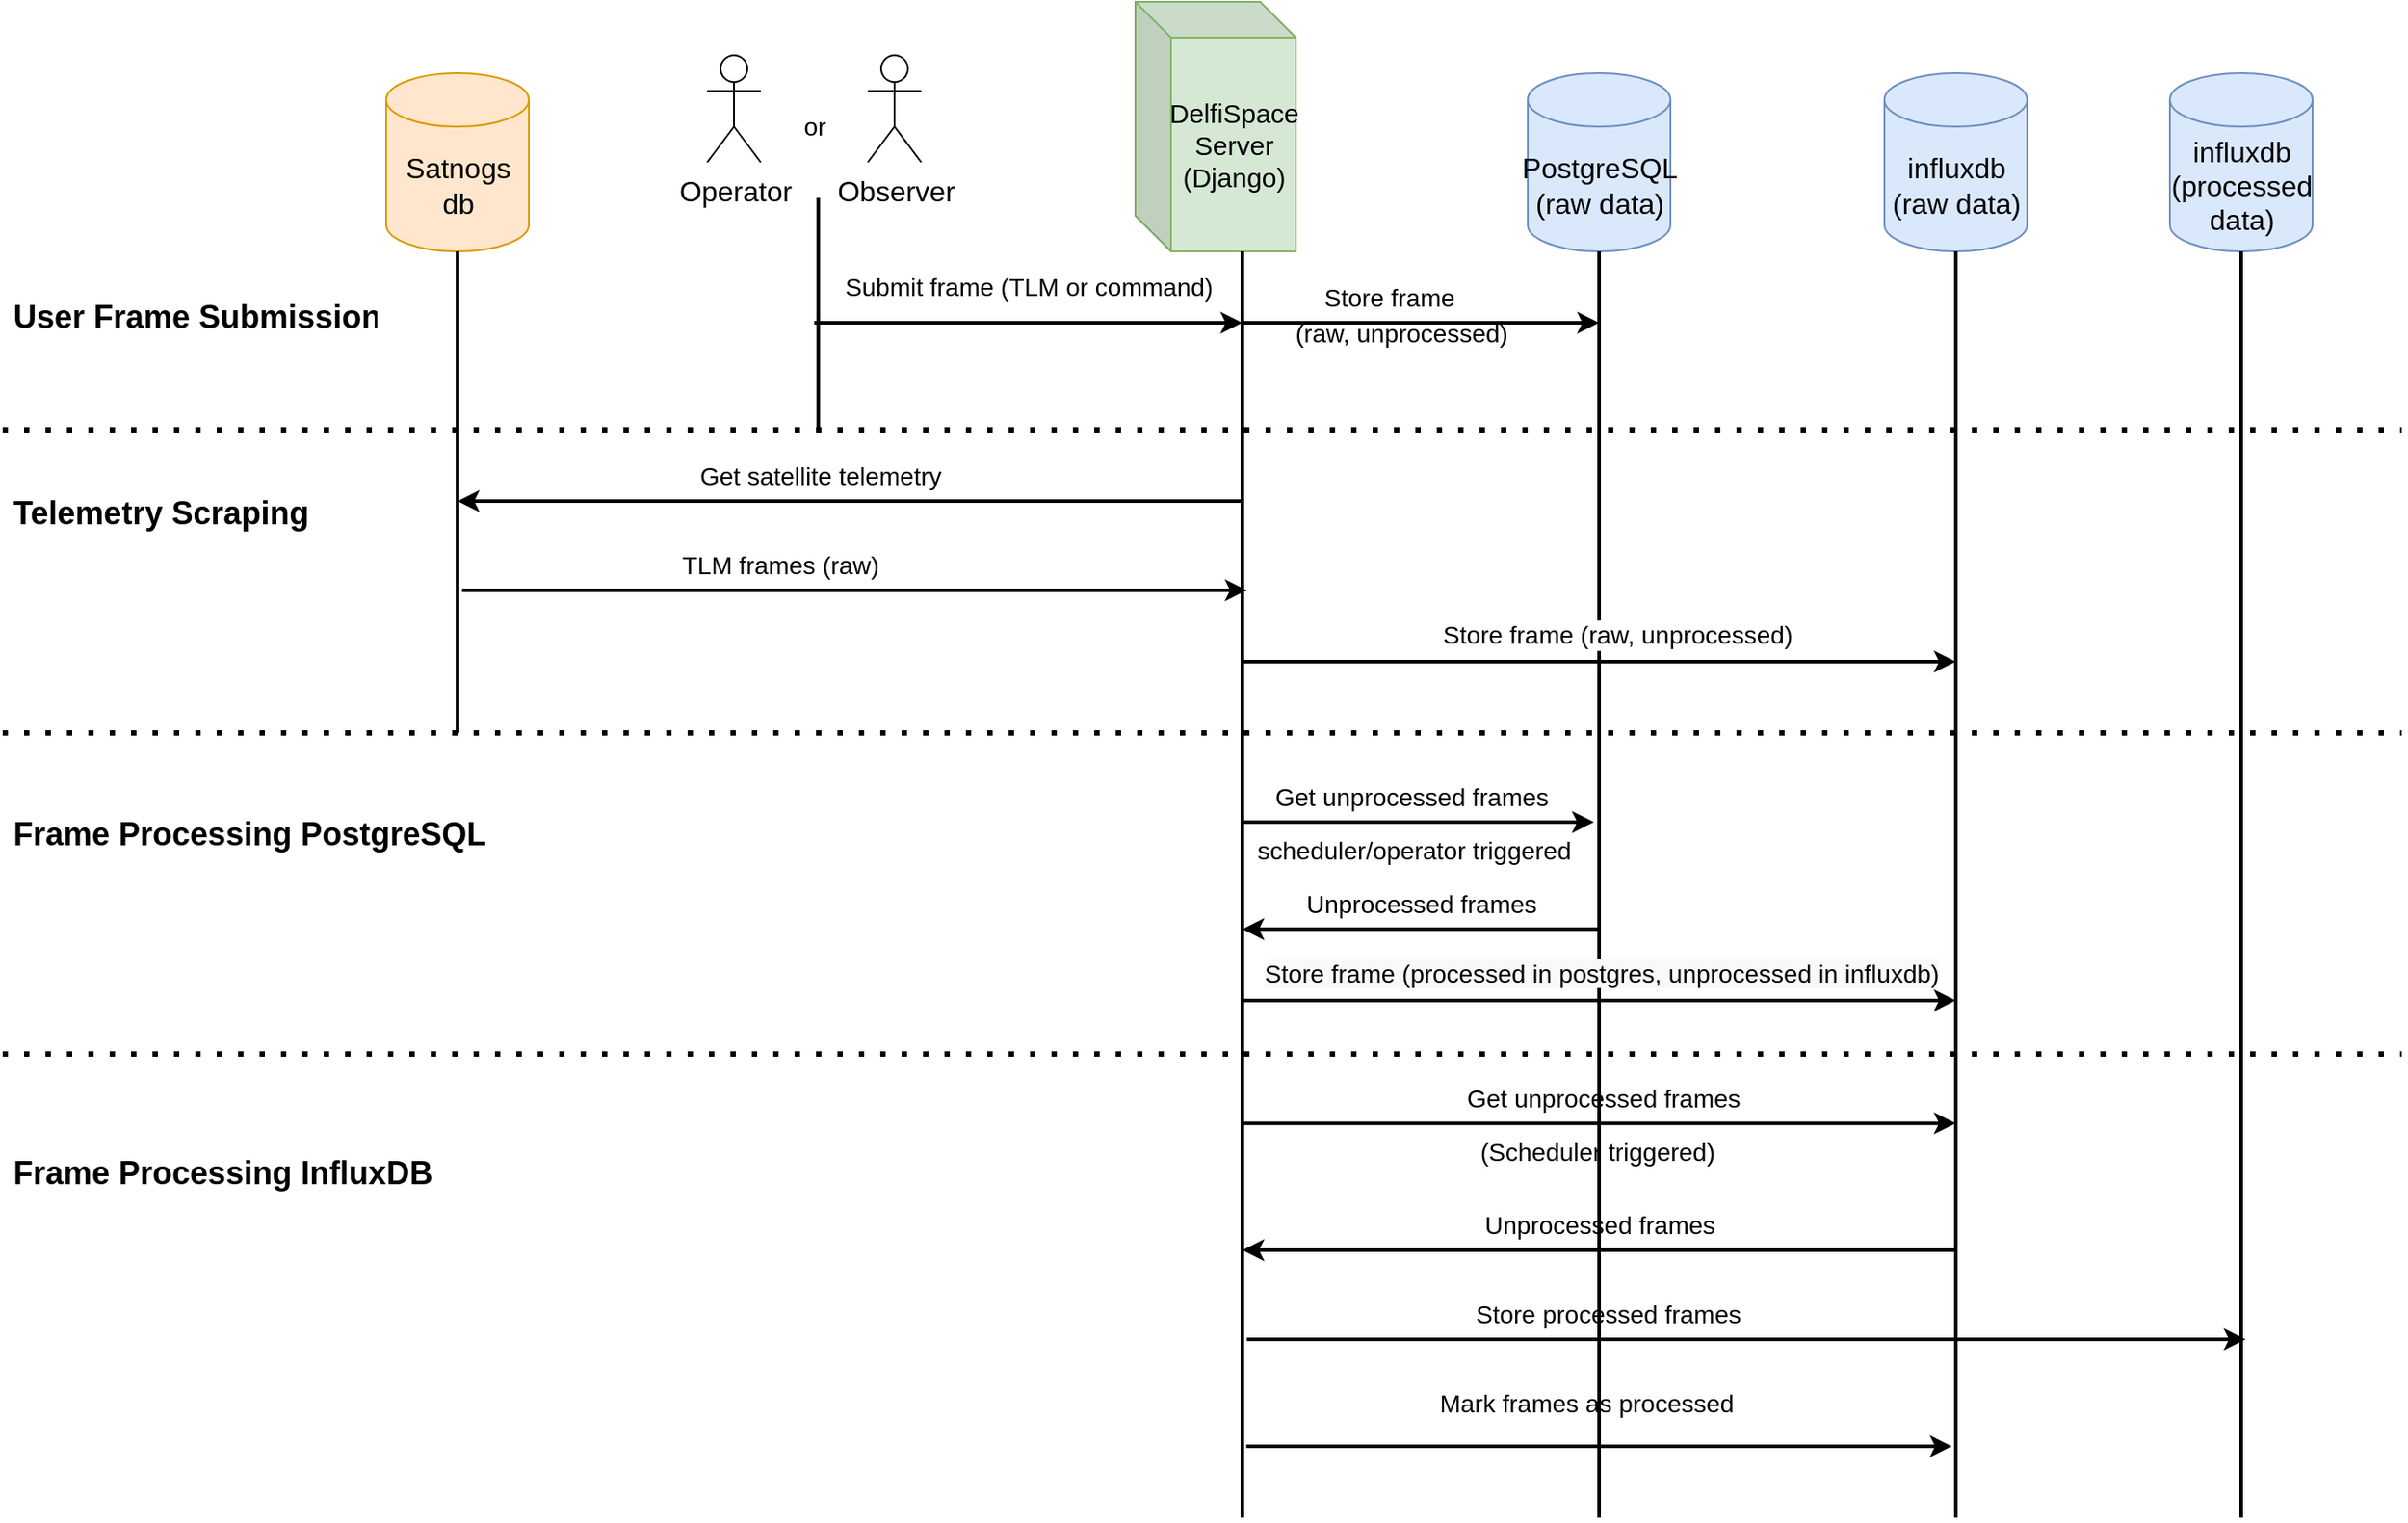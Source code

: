 <mxfile version="20.4.0" type="device"><diagram id="zyw0wGT2N31JtaAOkyFL" name="Page-1"><mxGraphModel dx="2276" dy="834" grid="1" gridSize="10" guides="1" tooltips="1" connect="1" arrows="1" fold="1" page="1" pageScale="1" pageWidth="850" pageHeight="1100" background="#ffffff" math="0" shadow="0"><root><mxCell id="0"/><mxCell id="1" parent="0"/><mxCell id="wMsgJ8QA_dztqKWrL2gc-1" value="&lt;font style=&quot;font-size: 16px;&quot;&gt;PostgreSQL&lt;br&gt;(raw data)&lt;/font&gt;" style="shape=cylinder3;whiteSpace=wrap;html=1;boundedLbl=1;backgroundOutline=1;size=15;fillColor=#dae8fc;strokeColor=#6c8ebf;" parent="1" vertex="1"><mxGeometry x="207.5" y="240" width="80" height="100" as="geometry"/></mxCell><mxCell id="wMsgJ8QA_dztqKWrL2gc-3" value="&lt;font style=&quot;font-size: 16px;&quot;&gt;Operator&lt;/font&gt;" style="shape=umlActor;verticalLabelPosition=bottom;verticalAlign=top;html=1;outlineConnect=0;" parent="1" vertex="1"><mxGeometry x="-252.5" y="230" width="30" height="60" as="geometry"/></mxCell><mxCell id="wMsgJ8QA_dztqKWrL2gc-6" value="&lt;font style=&quot;font-size: 16px;&quot;&gt;Observer&lt;/font&gt;" style="shape=umlActor;verticalLabelPosition=bottom;verticalAlign=top;html=1;outlineConnect=0;" parent="1" vertex="1"><mxGeometry x="-162.5" y="230" width="30" height="60" as="geometry"/></mxCell><mxCell id="wMsgJ8QA_dztqKWrL2gc-9" value="&lt;font style=&quot;font-size: 16px;&quot;&gt;Satnogs db&lt;/font&gt;" style="shape=cylinder3;whiteSpace=wrap;html=1;boundedLbl=1;backgroundOutline=1;size=15;fillColor=#ffe6cc;strokeColor=#d79b00;" parent="1" vertex="1"><mxGeometry x="-432.5" y="240" width="80" height="100" as="geometry"/></mxCell><mxCell id="wMsgJ8QA_dztqKWrL2gc-10" value="&lt;font style=&quot;font-size: 15px;&quot;&gt;DelfiSpace Server (Django)&lt;/font&gt;" style="shape=cube;whiteSpace=wrap;html=1;boundedLbl=1;backgroundOutline=1;darkOpacity=0.05;darkOpacity2=0.1;fillColor=#d5e8d4;strokeColor=#82b366;" parent="1" vertex="1"><mxGeometry x="-12.5" y="200" width="90" height="140" as="geometry"/></mxCell><mxCell id="wMsgJ8QA_dztqKWrL2gc-11" value="&lt;font style=&quot;font-size: 16px;&quot;&gt;influxdb&lt;br&gt;(processed data)&lt;/font&gt;" style="shape=cylinder3;whiteSpace=wrap;html=1;boundedLbl=1;backgroundOutline=1;size=15;fillColor=#dae8fc;strokeColor=#6c8ebf;" parent="1" vertex="1"><mxGeometry x="567.5" y="240" width="80" height="100" as="geometry"/></mxCell><mxCell id="wMsgJ8QA_dztqKWrL2gc-12" value="" style="endArrow=none;html=1;rounded=0;strokeWidth=2;" parent="1" edge="1"><mxGeometry width="50" height="50" relative="1" as="geometry"><mxPoint x="247.5" y="1050" as="sourcePoint"/><mxPoint x="247.5" y="340" as="targetPoint"/></mxGeometry></mxCell><mxCell id="wMsgJ8QA_dztqKWrL2gc-13" value="&lt;font style=&quot;font-size: 14px;&quot;&gt;or&lt;/font&gt;" style="text;html=1;strokeColor=none;fillColor=none;align=center;verticalAlign=middle;whiteSpace=wrap;rounded=0;" parent="1" vertex="1"><mxGeometry x="-222.5" y="255" width="60" height="30" as="geometry"/></mxCell><mxCell id="wMsgJ8QA_dztqKWrL2gc-14" value="" style="endArrow=none;html=1;rounded=0;strokeWidth=2;" parent="1" edge="1"><mxGeometry width="50" height="50" relative="1" as="geometry"><mxPoint x="47.5" y="1050" as="sourcePoint"/><mxPoint x="47.5" y="340" as="targetPoint"/><Array as="points"><mxPoint x="47.5" y="500"/></Array></mxGeometry></mxCell><mxCell id="wMsgJ8QA_dztqKWrL2gc-16" value="" style="endArrow=classic;html=1;rounded=0;strokeWidth=2;" parent="1" edge="1"><mxGeometry width="50" height="50" relative="1" as="geometry"><mxPoint x="-192.5" y="380" as="sourcePoint"/><mxPoint x="47.5" y="380" as="targetPoint"/></mxGeometry></mxCell><mxCell id="wMsgJ8QA_dztqKWrL2gc-17" value="Submit frame (TLM or command)" style="text;html=1;strokeColor=none;fillColor=none;align=center;verticalAlign=middle;whiteSpace=wrap;rounded=0;strokeWidth=1;fontSize=14;" parent="1" vertex="1"><mxGeometry x="-182.5" y="350" width="220" height="20" as="geometry"/></mxCell><mxCell id="wMsgJ8QA_dztqKWrL2gc-18" value="" style="endArrow=none;html=1;rounded=0;strokeWidth=2;" parent="1" edge="1"><mxGeometry width="50" height="50" relative="1" as="geometry"><mxPoint x="-190.24" y="440" as="sourcePoint"/><mxPoint x="-190.24" y="310" as="targetPoint"/></mxGeometry></mxCell><mxCell id="wMsgJ8QA_dztqKWrL2gc-21" value="" style="endArrow=classic;html=1;rounded=0;strokeWidth=2;" parent="1" edge="1"><mxGeometry width="50" height="50" relative="1" as="geometry"><mxPoint x="47.5" y="380" as="sourcePoint"/><mxPoint x="247.5" y="380" as="targetPoint"/></mxGeometry></mxCell><mxCell id="wMsgJ8QA_dztqKWrL2gc-22" value="Store frame" style="text;strokeColor=none;fillColor=none;align=left;verticalAlign=middle;spacingLeft=4;spacingRight=4;overflow=hidden;points=[[0,0.5],[1,0.5]];portConstraint=eastwest;rotatable=0;strokeWidth=1;fontSize=14;" parent="1" vertex="1"><mxGeometry x="87.5" y="350" width="100" height="30" as="geometry"/></mxCell><mxCell id="wMsgJ8QA_dztqKWrL2gc-23" value="" style="endArrow=classic;html=1;rounded=0;entryX=0.973;entryY=-0.001;entryDx=0;entryDy=0;entryPerimeter=0;strokeWidth=2;" parent="1" target="wMsgJ8QA_dztqKWrL2gc-30" edge="1"><mxGeometry width="50" height="50" relative="1" as="geometry"><mxPoint x="47.5" y="660" as="sourcePoint"/><mxPoint x="255" y="660" as="targetPoint"/></mxGeometry></mxCell><mxCell id="wMsgJ8QA_dztqKWrL2gc-24" value="Get unprocessed frames" style="text;strokeColor=none;fillColor=none;align=left;verticalAlign=middle;spacingLeft=4;spacingRight=4;overflow=hidden;points=[[0,0.5],[1,0.5]];portConstraint=eastwest;rotatable=0;strokeWidth=1;fontSize=14;" parent="1" vertex="1"><mxGeometry x="60" y="630" width="190" height="30" as="geometry"/></mxCell><mxCell id="wMsgJ8QA_dztqKWrL2gc-25" value="" style="endArrow=classic;html=1;rounded=0;strokeWidth=2;" parent="1" edge="1"><mxGeometry width="50" height="50" relative="1" as="geometry"><mxPoint x="247.5" y="720" as="sourcePoint"/><mxPoint x="47.5" y="720" as="targetPoint"/></mxGeometry></mxCell><mxCell id="wMsgJ8QA_dztqKWrL2gc-26" value="Unprocessed frames" style="text;strokeColor=none;fillColor=none;align=left;verticalAlign=middle;spacingLeft=4;spacingRight=4;overflow=hidden;points=[[0,0.5],[1,0.5]];portConstraint=eastwest;rotatable=0;strokeWidth=1;fontSize=14;" parent="1" vertex="1"><mxGeometry x="77.5" y="690" width="140" height="30" as="geometry"/></mxCell><mxCell id="wMsgJ8QA_dztqKWrL2gc-27" value="&lt;font style=&quot;font-size: 16px;&quot;&gt;influxdb&lt;br&gt;(raw data)&lt;/font&gt;" style="shape=cylinder3;whiteSpace=wrap;html=1;boundedLbl=1;backgroundOutline=1;size=15;fillColor=#dae8fc;strokeColor=#6c8ebf;" parent="1" vertex="1"><mxGeometry x="407.5" y="240" width="80" height="100" as="geometry"/></mxCell><mxCell id="wMsgJ8QA_dztqKWrL2gc-30" value="scheduler/operator triggered" style="text;strokeColor=none;fillColor=none;align=left;verticalAlign=middle;spacingLeft=4;spacingRight=4;overflow=hidden;points=[[0,0.5],[1,0.5]];portConstraint=eastwest;rotatable=0;strokeWidth=1;fontSize=14;" parent="1" vertex="1"><mxGeometry x="50" y="660" width="200" height="30" as="geometry"/></mxCell><mxCell id="wMsgJ8QA_dztqKWrL2gc-38" value="" style="endArrow=classic;html=1;rounded=0;strokeWidth=2;" parent="1" edge="1"><mxGeometry width="50" height="50" relative="1" as="geometry"><mxPoint x="47.5" y="760" as="sourcePoint"/><mxPoint x="447.5" y="760" as="targetPoint"/></mxGeometry></mxCell><mxCell id="wMsgJ8QA_dztqKWrL2gc-39" value="&lt;span style=&quot;color: rgb(0, 0, 0); font-family: Helvetica; font-size: 14px; font-style: normal; font-variant-ligatures: normal; font-variant-caps: normal; font-weight: 400; letter-spacing: normal; orphans: 2; text-align: left; text-indent: 0px; text-transform: none; widows: 2; word-spacing: 0px; -webkit-text-stroke-width: 0px; background-color: rgb(248, 249, 250); text-decoration-thickness: initial; text-decoration-style: initial; text-decoration-color: initial; float: none; display: inline !important;&quot;&gt;Store frame (processed in postgres, unprocessed in influxdb)&lt;/span&gt;" style="text;whiteSpace=wrap;html=1;strokeWidth=1;fontSize=14;" parent="1" vertex="1"><mxGeometry x="57.5" y="730" width="395" height="40" as="geometry"/></mxCell><mxCell id="wMsgJ8QA_dztqKWrL2gc-41" value="" style="endArrow=classic;html=1;rounded=0;strokeWidth=2;" parent="1" edge="1"><mxGeometry width="50" height="50" relative="1" as="geometry"><mxPoint x="447.5" y="900" as="sourcePoint"/><mxPoint x="47.5" y="900" as="targetPoint"/></mxGeometry></mxCell><mxCell id="wMsgJ8QA_dztqKWrL2gc-42" value="" style="endArrow=classic;html=1;rounded=0;strokeWidth=2;" parent="1" edge="1"><mxGeometry width="50" height="50" relative="1" as="geometry"><mxPoint x="47.5" y="828.82" as="sourcePoint"/><mxPoint x="447.5" y="828.82" as="targetPoint"/></mxGeometry></mxCell><mxCell id="wMsgJ8QA_dztqKWrL2gc-43" value="Get unprocessed frames" style="text;strokeColor=none;fillColor=none;align=left;verticalAlign=middle;spacingLeft=4;spacingRight=4;overflow=hidden;points=[[0,0.5],[1,0.5]];portConstraint=eastwest;rotatable=0;strokeWidth=1;fontSize=14;" parent="1" vertex="1"><mxGeometry x="167.5" y="798.82" width="190" height="30" as="geometry"/></mxCell><mxCell id="wMsgJ8QA_dztqKWrL2gc-44" value="Unprocessed frames" style="text;strokeColor=none;fillColor=none;align=left;verticalAlign=middle;spacingLeft=4;spacingRight=4;overflow=hidden;points=[[0,0.5],[1,0.5]];portConstraint=eastwest;rotatable=0;strokeWidth=1;fontSize=14;" parent="1" vertex="1"><mxGeometry x="177.5" y="870" width="190" height="30" as="geometry"/></mxCell><mxCell id="wMsgJ8QA_dztqKWrL2gc-45" value="" style="endArrow=classic;html=1;rounded=0;strokeWidth=2;" parent="1" edge="1"><mxGeometry width="50" height="50" relative="1" as="geometry"><mxPoint x="50" y="950" as="sourcePoint"/><mxPoint x="610" y="950" as="targetPoint"/></mxGeometry></mxCell><mxCell id="wMsgJ8QA_dztqKWrL2gc-46" value="Store processed frames" style="text;strokeColor=none;fillColor=none;align=left;verticalAlign=middle;spacingLeft=4;spacingRight=4;overflow=hidden;points=[[0,0.5],[1,0.5]];portConstraint=eastwest;rotatable=0;strokeWidth=1;fontSize=14;" parent="1" vertex="1"><mxGeometry x="172.5" y="920" width="200" height="30" as="geometry"/></mxCell><mxCell id="wMsgJ8QA_dztqKWrL2gc-48" value="" style="endArrow=none;html=1;rounded=0;entryX=0.5;entryY=1;entryDx=0;entryDy=0;entryPerimeter=0;strokeWidth=2;" parent="1" target="wMsgJ8QA_dztqKWrL2gc-11" edge="1"><mxGeometry width="50" height="50" relative="1" as="geometry"><mxPoint x="607.5" y="1050" as="sourcePoint"/><mxPoint x="627.5" y="590" as="targetPoint"/></mxGeometry></mxCell><mxCell id="wMsgJ8QA_dztqKWrL2gc-49" value="" style="endArrow=none;dashed=1;html=1;dashPattern=1 3;strokeWidth=3;rounded=0;" parent="1" edge="1"><mxGeometry width="50" height="50" relative="1" as="geometry"><mxPoint x="-647.5" y="610" as="sourcePoint"/><mxPoint x="697.5" y="610" as="targetPoint"/></mxGeometry></mxCell><mxCell id="wMsgJ8QA_dztqKWrL2gc-50" value="" style="endArrow=none;dashed=1;html=1;dashPattern=1 3;strokeWidth=3;rounded=0;" parent="1" edge="1"><mxGeometry width="50" height="50" relative="1" as="geometry"><mxPoint x="-647.5" y="790" as="sourcePoint"/><mxPoint x="697.5" y="790" as="targetPoint"/></mxGeometry></mxCell><mxCell id="wMsgJ8QA_dztqKWrL2gc-51" value="User Frame Submission" style="text;strokeColor=none;fillColor=none;align=left;verticalAlign=middle;spacingLeft=4;spacingRight=4;overflow=hidden;points=[[0,0.5],[1,0.5]];portConstraint=eastwest;rotatable=0;strokeWidth=1;fontSize=18;fontStyle=1" parent="1" vertex="1"><mxGeometry x="-647.5" y="360" width="215" height="30" as="geometry"/></mxCell><mxCell id="wMsgJ8QA_dztqKWrL2gc-52" value="Frame Processing PostgreSQL" style="text;strokeColor=none;fillColor=none;align=left;verticalAlign=middle;spacingLeft=4;spacingRight=4;overflow=hidden;points=[[0,0.5],[1,0.5]];portConstraint=eastwest;rotatable=0;strokeWidth=1;fontSize=18;fontStyle=1" parent="1" vertex="1"><mxGeometry x="-647.5" y="650" width="287.5" height="30" as="geometry"/></mxCell><mxCell id="wMsgJ8QA_dztqKWrL2gc-53" value="Frame Processing InfluxDB" style="text;strokeColor=none;fillColor=none;align=left;verticalAlign=middle;spacingLeft=4;spacingRight=4;overflow=hidden;points=[[0,0.5],[1,0.5]];portConstraint=eastwest;rotatable=0;strokeWidth=1;fontSize=18;fontStyle=1" parent="1" vertex="1"><mxGeometry x="-647.5" y="840" width="375" height="30" as="geometry"/></mxCell><mxCell id="wMsgJ8QA_dztqKWrL2gc-54" value="(Scheduler triggered)" style="text;strokeColor=none;fillColor=none;align=left;verticalAlign=middle;spacingLeft=4;spacingRight=4;overflow=hidden;points=[[0,0.5],[1,0.5]];portConstraint=eastwest;rotatable=0;strokeWidth=1;fontSize=14;" parent="1" vertex="1"><mxGeometry x="175" y="828.82" width="200" height="30" as="geometry"/></mxCell><mxCell id="wMsgJ8QA_dztqKWrL2gc-57" value="" style="endArrow=none;html=1;rounded=0;entryX=0.5;entryY=1;entryDx=0;entryDy=0;entryPerimeter=0;strokeWidth=2;" parent="1" target="wMsgJ8QA_dztqKWrL2gc-9" edge="1"><mxGeometry width="50" height="50" relative="1" as="geometry"><mxPoint x="-392.5" y="610" as="sourcePoint"/><mxPoint x="-362.5" y="380" as="targetPoint"/></mxGeometry></mxCell><mxCell id="wMsgJ8QA_dztqKWrL2gc-60" value="" style="endArrow=classic;html=1;rounded=0;strokeWidth=2;" parent="1" edge="1"><mxGeometry width="50" height="50" relative="1" as="geometry"><mxPoint x="47.5" y="480" as="sourcePoint"/><mxPoint x="-392.5" y="480" as="targetPoint"/></mxGeometry></mxCell><mxCell id="wMsgJ8QA_dztqKWrL2gc-61" value="" style="endArrow=none;dashed=1;html=1;dashPattern=1 3;strokeWidth=3;rounded=0;" parent="1" edge="1"><mxGeometry width="50" height="50" relative="1" as="geometry"><mxPoint x="-647.5" y="440" as="sourcePoint"/><mxPoint x="697.5" y="440" as="targetPoint"/></mxGeometry></mxCell><mxCell id="wMsgJ8QA_dztqKWrL2gc-62" value="Get satellite telemetry" style="text;strokeColor=none;fillColor=none;align=left;verticalAlign=middle;spacingLeft=4;spacingRight=4;overflow=hidden;points=[[0,0.5],[1,0.5]];portConstraint=eastwest;rotatable=0;strokeWidth=1;fontSize=14;" parent="1" vertex="1"><mxGeometry x="-262.5" y="450" width="170" height="30" as="geometry"/></mxCell><mxCell id="wMsgJ8QA_dztqKWrL2gc-65" value="" style="endArrow=classic;html=1;rounded=0;strokeWidth=2;" parent="1" edge="1"><mxGeometry width="50" height="50" relative="1" as="geometry"><mxPoint x="-390" y="530" as="sourcePoint"/><mxPoint x="50" y="530" as="targetPoint"/></mxGeometry></mxCell><mxCell id="wMsgJ8QA_dztqKWrL2gc-66" value="TLM frames (raw)" style="text;strokeColor=none;fillColor=none;align=left;verticalAlign=middle;spacingLeft=4;spacingRight=4;overflow=hidden;points=[[0,0.5],[1,0.5]];portConstraint=eastwest;rotatable=0;strokeWidth=1;fontSize=14;" parent="1" vertex="1"><mxGeometry x="-272.5" y="500" width="165" height="30" as="geometry"/></mxCell><mxCell id="wMsgJ8QA_dztqKWrL2gc-67" value="" style="endArrow=classic;html=1;rounded=0;strokeWidth=2;" parent="1" edge="1"><mxGeometry width="50" height="50" relative="1" as="geometry"><mxPoint x="47.5" y="570" as="sourcePoint"/><mxPoint x="447.5" y="570" as="targetPoint"/></mxGeometry></mxCell><mxCell id="wMsgJ8QA_dztqKWrL2gc-68" value="&lt;span style=&quot;color: rgb(0, 0, 0); font-family: Helvetica; font-size: 14px; font-style: normal; font-variant-ligatures: normal; font-variant-caps: normal; font-weight: 400; letter-spacing: normal; orphans: 2; text-align: left; text-indent: 0px; text-transform: none; widows: 2; word-spacing: 0px; -webkit-text-stroke-width: 0px; text-decoration-thickness: initial; text-decoration-style: initial; text-decoration-color: initial; float: none; display: inline !important;&quot;&gt;Store frame (raw, unprocessed)&lt;/span&gt;" style="text;whiteSpace=wrap;html=1;strokeWidth=1;fontSize=14;labelBackgroundColor=default;" parent="1" vertex="1"><mxGeometry x="157.5" y="540" width="370" height="40" as="geometry"/></mxCell><mxCell id="wMsgJ8QA_dztqKWrL2gc-69" value="Telemetry Scraping" style="text;strokeColor=none;fillColor=none;align=left;verticalAlign=middle;spacingLeft=4;spacingRight=4;overflow=hidden;points=[[0,0.5],[1,0.5]];portConstraint=eastwest;rotatable=0;strokeWidth=1;fontSize=18;fontStyle=1" parent="1" vertex="1"><mxGeometry x="-647.5" y="470" width="205" height="30" as="geometry"/></mxCell><mxCell id="wMsgJ8QA_dztqKWrL2gc-70" value=" (raw, unprocessed)" style="text;strokeColor=none;fillColor=none;align=left;verticalAlign=middle;spacingLeft=4;spacingRight=4;overflow=hidden;points=[[0,0.5],[1,0.5]];portConstraint=eastwest;rotatable=0;fontSize=14;" parent="1" vertex="1"><mxGeometry x="67.5" y="370" width="140" height="30" as="geometry"/></mxCell><mxCell id="wMsgJ8QA_dztqKWrL2gc-72" value="" style="endArrow=none;html=1;rounded=0;entryX=0.5;entryY=1;entryDx=0;entryDy=0;entryPerimeter=0;strokeWidth=2;" parent="1" target="wMsgJ8QA_dztqKWrL2gc-27" edge="1"><mxGeometry width="50" height="50" relative="1" as="geometry"><mxPoint x="447.5" y="1050" as="sourcePoint"/><mxPoint x="446.5" y="350" as="targetPoint"/></mxGeometry></mxCell><mxCell id="wMsgJ8QA_dztqKWrL2gc-74" value="" style="endArrow=classic;html=1;rounded=0;fontSize=14;strokeWidth=2;" parent="1" edge="1"><mxGeometry width="50" height="50" relative="1" as="geometry"><mxPoint x="49.75" y="1010" as="sourcePoint"/><mxPoint x="445.25" y="1010" as="targetPoint"/></mxGeometry></mxCell><mxCell id="wMsgJ8QA_dztqKWrL2gc-75" value="Mark frames as processed" style="text;strokeColor=none;fillColor=none;align=left;verticalAlign=middle;spacingLeft=4;spacingRight=4;overflow=hidden;points=[[0,0.5],[1,0.5]];portConstraint=eastwest;rotatable=0;strokeWidth=1;fontSize=14;" parent="1" vertex="1"><mxGeometry x="152.25" y="970" width="205" height="30" as="geometry"/></mxCell></root></mxGraphModel></diagram></mxfile>